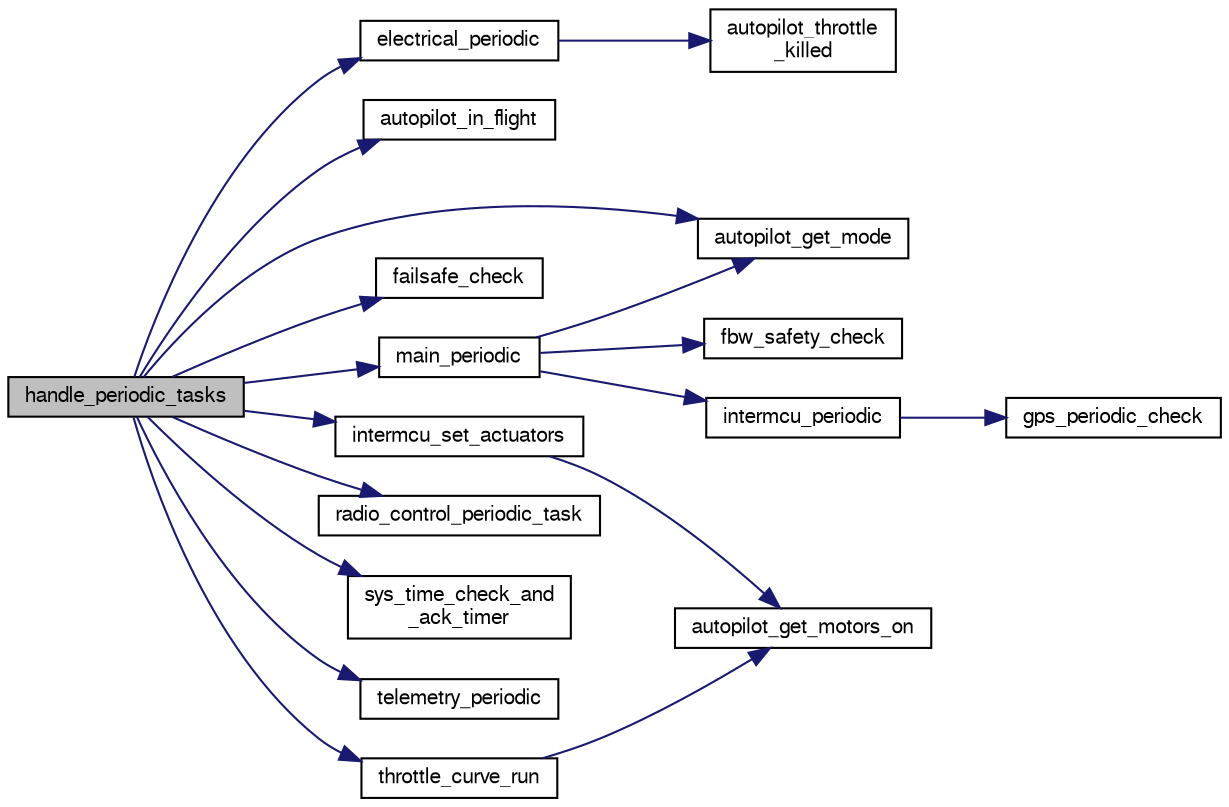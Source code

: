 digraph "handle_periodic_tasks"
{
  edge [fontname="FreeSans",fontsize="10",labelfontname="FreeSans",labelfontsize="10"];
  node [fontname="FreeSans",fontsize="10",shape=record];
  rankdir="LR";
  Node1 [label="handle_periodic_tasks",height=0.2,width=0.4,color="black", fillcolor="grey75", style="filled", fontcolor="black"];
  Node1 -> Node2 [color="midnightblue",fontsize="10",style="solid",fontname="FreeSans"];
  Node2 [label="autopilot_get_mode",height=0.2,width=0.4,color="black", fillcolor="white", style="filled",URL="$autopilot_8c.html#a23af2ac2d4bcb9b71c869a409de61cc4",tooltip="get autopilot mode "];
  Node1 -> Node3 [color="midnightblue",fontsize="10",style="solid",fontname="FreeSans"];
  Node3 [label="autopilot_in_flight",height=0.2,width=0.4,color="black", fillcolor="white", style="filled",URL="$autopilot_8c.html#aa0968d46fbee148348a7e062afac69a6",tooltip="get in_flight flag "];
  Node1 -> Node4 [color="midnightblue",fontsize="10",style="solid",fontname="FreeSans"];
  Node4 [label="electrical_periodic",height=0.2,width=0.4,color="black", fillcolor="white", style="filled",URL="$electrical_8c.html#aeef6ce2fb40e76ed52df5a1d45646ba1"];
  Node4 -> Node5 [color="midnightblue",fontsize="10",style="solid",fontname="FreeSans"];
  Node5 [label="autopilot_throttle\l_killed",height=0.2,width=0.4,color="black", fillcolor="white", style="filled",URL="$autopilot_8c.html#ad0636a1ccc27b07219072341aec524d8",tooltip="get kill status "];
  Node1 -> Node6 [color="midnightblue",fontsize="10",style="solid",fontname="FreeSans"];
  Node6 [label="failsafe_check",height=0.2,width=0.4,color="black", fillcolor="white", style="filled",URL="$rotorcraft_2main__ap_8c.html#a9b33ef8d06e683b2dac822bdf94cd1a8"];
  Node1 -> Node7 [color="midnightblue",fontsize="10",style="solid",fontname="FreeSans"];
  Node7 [label="intermcu_set_actuators",height=0.2,width=0.4,color="black", fillcolor="white", style="filled",URL="$intermcu__ap_8c.html#ac22ebae188091108a7882dfebceb1c6c"];
  Node7 -> Node8 [color="midnightblue",fontsize="10",style="solid",fontname="FreeSans"];
  Node8 [label="autopilot_get_motors_on",height=0.2,width=0.4,color="black", fillcolor="white", style="filled",URL="$autopilot_8c.html#a6b52f0f9cd2cbf420a77029513ea6f35",tooltip="get motors status "];
  Node1 -> Node9 [color="midnightblue",fontsize="10",style="solid",fontname="FreeSans"];
  Node9 [label="main_periodic",height=0.2,width=0.4,color="black", fillcolor="white", style="filled",URL="$rotorcraft_2main__fbw_8c.html#a81249e4ef19b8766982a6fe272d89bae"];
  Node9 -> Node10 [color="midnightblue",fontsize="10",style="solid",fontname="FreeSans"];
  Node10 [label="intermcu_periodic",height=0.2,width=0.4,color="black", fillcolor="white", style="filled",URL="$intermcu_8h.html#a0bb20e4869889dcee9e118f83957f92a"];
  Node10 -> Node11 [color="midnightblue",fontsize="10",style="solid",fontname="FreeSans"];
  Node11 [label="gps_periodic_check",height=0.2,width=0.4,color="black", fillcolor="white", style="filled",URL="$gps_8c.html#ae631bcedc95daefc88cba7e639b38f19",tooltip="Periodic GPS check. "];
  Node9 -> Node12 [color="midnightblue",fontsize="10",style="solid",fontname="FreeSans"];
  Node12 [label="fbw_safety_check",height=0.2,width=0.4,color="black", fillcolor="white", style="filled",URL="$rotorcraft_2main__fbw_8c.html#ab0de669200305a3b042953455e0ec067"];
  Node9 -> Node2 [color="midnightblue",fontsize="10",style="solid",fontname="FreeSans"];
  Node1 -> Node13 [color="midnightblue",fontsize="10",style="solid",fontname="FreeSans"];
  Node13 [label="radio_control_periodic_task",height=0.2,width=0.4,color="black", fillcolor="white", style="filled",URL="$radio__control_8c.html#a3673b154cadd0d85e61e2fe36fdda1bd"];
  Node1 -> Node14 [color="midnightblue",fontsize="10",style="solid",fontname="FreeSans"];
  Node14 [label="sys_time_check_and\l_ack_timer",height=0.2,width=0.4,color="black", fillcolor="white", style="filled",URL="$sys__time_8h.html#a51e98e20394934c8db19022ab2adc4c1",tooltip="Check if timer has elapsed. "];
  Node1 -> Node15 [color="midnightblue",fontsize="10",style="solid",fontname="FreeSans"];
  Node15 [label="telemetry_periodic",height=0.2,width=0.4,color="black", fillcolor="white", style="filled",URL="$rotorcraft_2main__ap_8c.html#aa185a98f019b1142ec48cf954cabe858"];
  Node1 -> Node16 [color="midnightblue",fontsize="10",style="solid",fontname="FreeSans"];
  Node16 [label="throttle_curve_run",height=0.2,width=0.4,color="black", fillcolor="white", style="filled",URL="$throttle__curve_8c.html#aa25541409314b2cd0199a3adc299d314",tooltip="Run the throttle curve and generate the output throttle and pitch This depends on the FMODE(flight mo..."];
  Node16 -> Node8 [color="midnightblue",fontsize="10",style="solid",fontname="FreeSans"];
}
